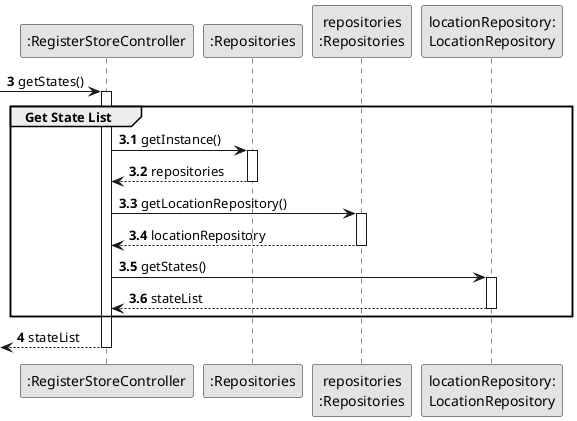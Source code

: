@startuml
skinparam monochrome true
skinparam packageStyle rectangle
skinparam shadowing false

autonumber

'hide footbox

participant ":RegisterStoreController" as CTRL
participant ":Repositories" as RepositorySingleton
participant "repositories\n:Repositories" as PLAT
participant "locationRepository:\nLocationRepository" as LocationRepository

autonumber 3

 -> CTRL : getStates()
autonumber 3.1
activate CTRL
    group Get State List


            CTRL -> RepositorySingleton : getInstance()
            activate RepositorySingleton

                RepositorySingleton --> CTRL: repositories
            deactivate RepositorySingleton

            CTRL -> PLAT : getLocationRepository()
            activate PLAT

                PLAT --> CTRL: locationRepository
            deactivate PLAT

            CTRL -> LocationRepository : getStates()
            activate LocationRepository

                LocationRepository --> CTRL : stateList
            deactivate LocationRepository


    end
    autonumber 4
    <-- CTRL  : stateList
deactivate CTRL


@enduml